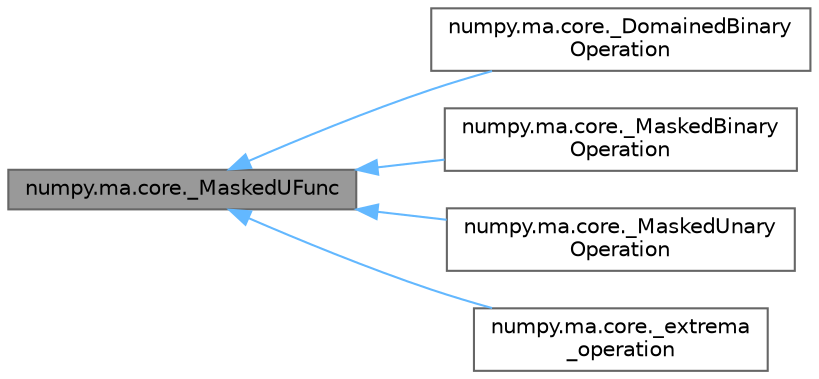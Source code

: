 digraph "numpy.ma.core._MaskedUFunc"
{
 // LATEX_PDF_SIZE
  bgcolor="transparent";
  edge [fontname=Helvetica,fontsize=10,labelfontname=Helvetica,labelfontsize=10];
  node [fontname=Helvetica,fontsize=10,shape=box,height=0.2,width=0.4];
  rankdir="LR";
  Node1 [id="Node000001",label="numpy.ma.core._MaskedUFunc",height=0.2,width=0.4,color="gray40", fillcolor="grey60", style="filled", fontcolor="black",tooltip=" "];
  Node1 -> Node2 [id="edge1_Node000001_Node000002",dir="back",color="steelblue1",style="solid",tooltip=" "];
  Node2 [id="Node000002",label="numpy.ma.core._DomainedBinary\lOperation",height=0.2,width=0.4,color="gray40", fillcolor="white", style="filled",URL="$da/de1/classnumpy_1_1ma_1_1core_1_1__DomainedBinaryOperation.html",tooltip=" "];
  Node1 -> Node3 [id="edge2_Node000001_Node000003",dir="back",color="steelblue1",style="solid",tooltip=" "];
  Node3 [id="Node000003",label="numpy.ma.core._MaskedBinary\lOperation",height=0.2,width=0.4,color="gray40", fillcolor="white", style="filled",URL="$d9/d4a/classnumpy_1_1ma_1_1core_1_1__MaskedBinaryOperation.html",tooltip=" "];
  Node1 -> Node4 [id="edge3_Node000001_Node000004",dir="back",color="steelblue1",style="solid",tooltip=" "];
  Node4 [id="Node000004",label="numpy.ma.core._MaskedUnary\lOperation",height=0.2,width=0.4,color="gray40", fillcolor="white", style="filled",URL="$dc/d9c/classnumpy_1_1ma_1_1core_1_1__MaskedUnaryOperation.html",tooltip=" "];
  Node1 -> Node5 [id="edge4_Node000001_Node000005",dir="back",color="steelblue1",style="solid",tooltip=" "];
  Node5 [id="Node000005",label="numpy.ma.core._extrema\l_operation",height=0.2,width=0.4,color="gray40", fillcolor="white", style="filled",URL="$d3/d4a/classnumpy_1_1ma_1_1core_1_1__extrema__operation.html",tooltip="Extrema functions #."];
}
